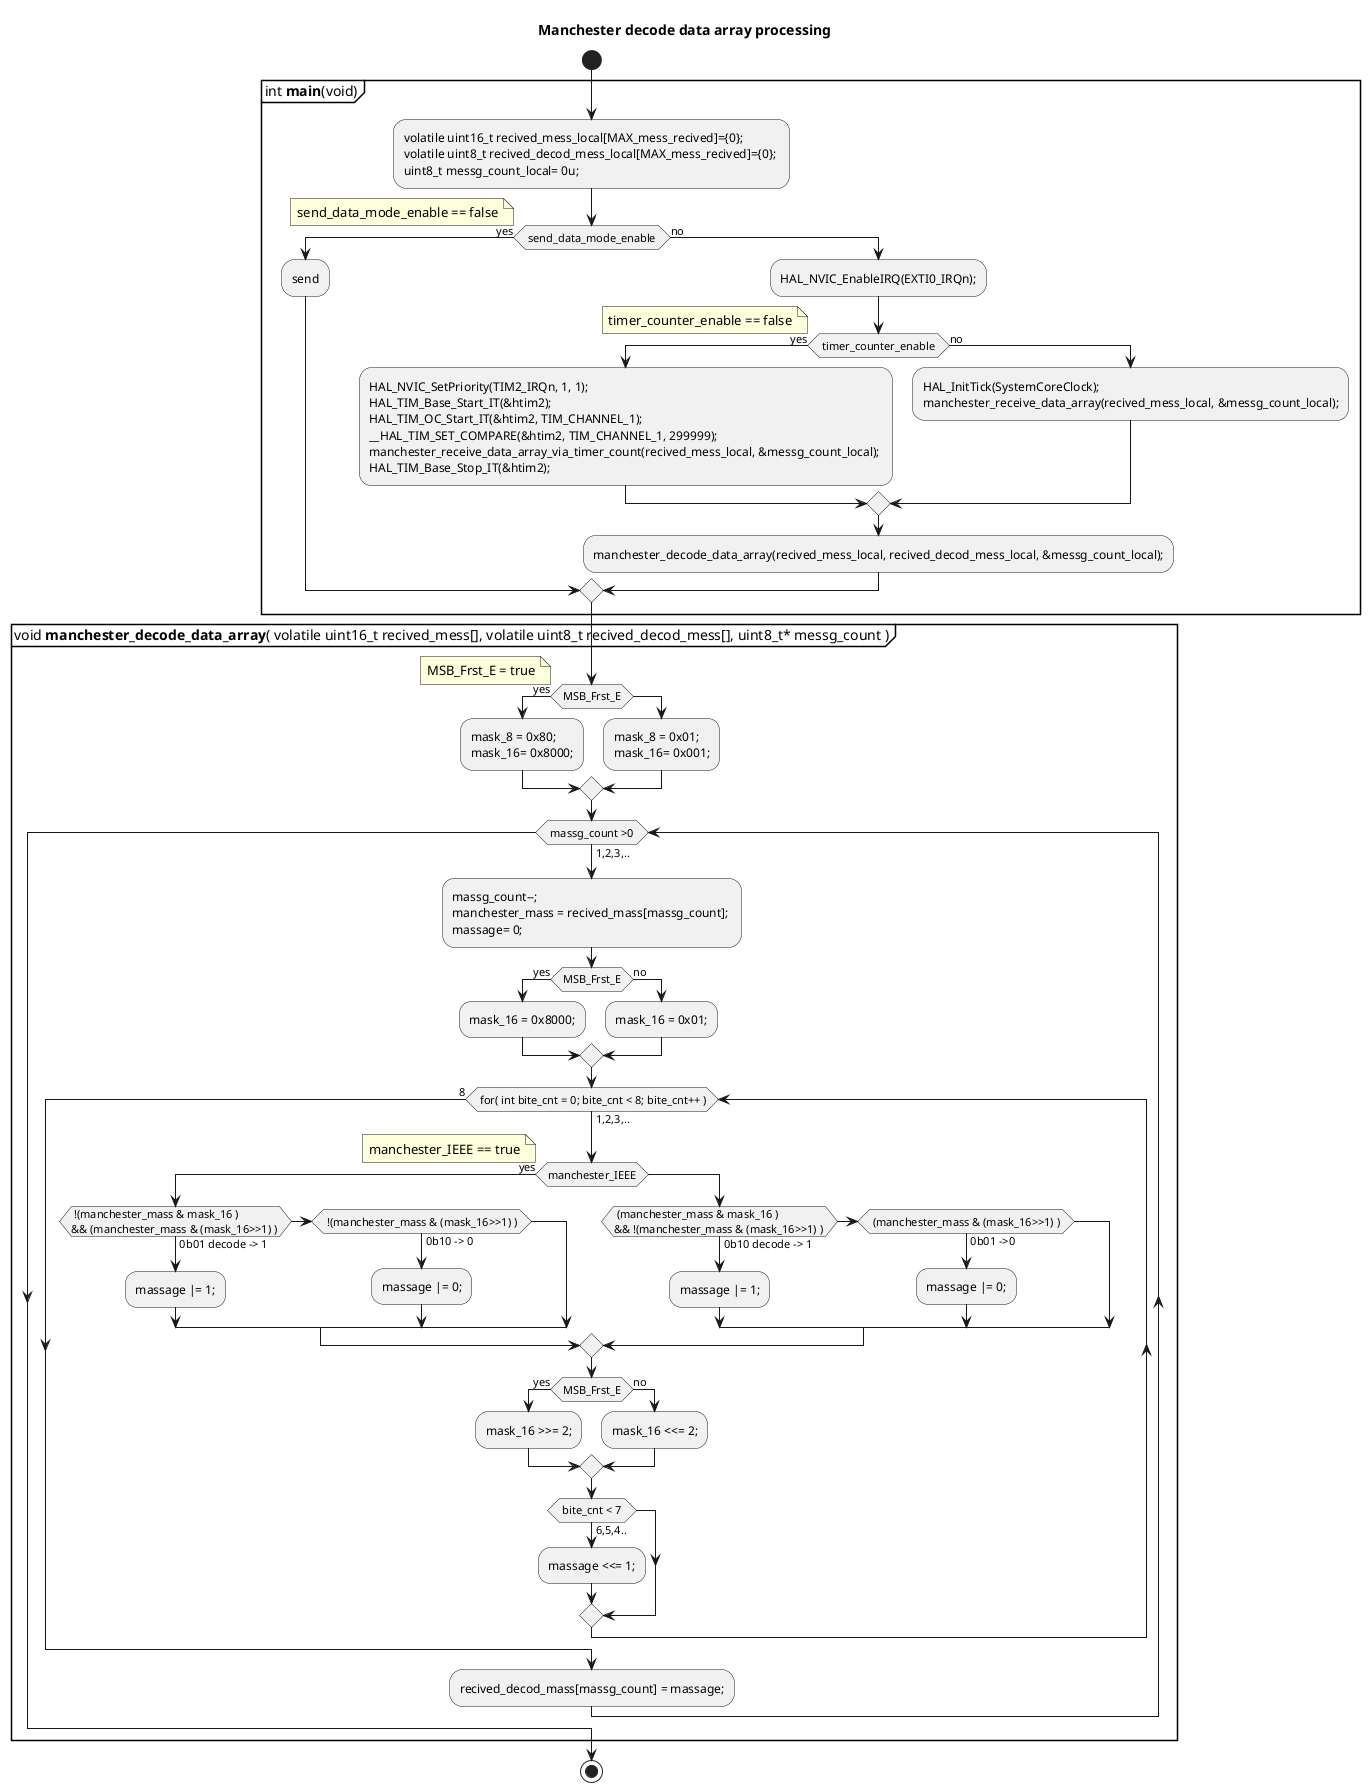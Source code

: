 @startuml
title Manchester decode data array processing
' comment
start
' For write via VScode must by filename.puml
' This set can read 0s signal or 1s signal, but it not read data
' This set read values after Falling or Rising, but not between 

partition "int **main**(void)" {
    :volatile uint16_t recived_mess_local[MAX_mess_recived]={0}; \nvolatile uint8_t recived_decod_mess_local[MAX_mess_recived]={0}; \nuint8_t messg_count_local= 0u;;

if ( send_data_mode_enable ) then (yes)
    :send;
else (no)
	:HAL_NVIC_EnableIRQ(EXTI0_IRQn);;
    if ( timer_counter_enable ) then (yes)
		:HAL_NVIC_SetPriority(TIM2_IRQn, 1, 1); \nHAL_TIM_Base_Start_IT(&htim2); \nHAL_TIM_OC_Start_IT(&htim2, TIM_CHANNEL_1); \n__HAL_TIM_SET_COMPARE(&htim2, TIM_CHANNEL_1, 299999); \nmanchester_receive_data_array_via_timer_count(recived_mess_local, &messg_count_local); \nHAL_TIM_Base_Stop_IT(&htim2);;
		' :receive with timer in compare mode;
	else (no)
		:HAL_InitTick(SystemCoreClock); \nmanchester_receive_data_array(recived_mess_local, &messg_count_local);;
        ' :receive with system timer;
    endif
    note left: timer_counter_enable == false
    :manchester_decode_data_array(recived_mess_local, recived_decod_mess_local, &messg_count_local);;
endif
note left: send_data_mode_enable == false

 
}



' ----------------- end of  main() ------------------
partition "void **manchester_decode_data_array**( volatile uint16_t recived_mess[], volatile uint8_t recived_decod_mess[], uint8_t* messg_count )" {
	if (MSB_Frst_E) then (yes)
	    :mask_8 = 0x80; \nmask_16= 0x8000;;
    else
	    :mask_8 = 0x01; \nmask_16= 0x001;;
    endif
    note left :MSB_Frst_E = true
    
    while ( massg_count >0 ) is (1,2,3,..)
		:massg_count--; \nmanchester_mass = recived_mass[massg_count]; \nmassage= 0;;
		
		if (MSB_Frst_E) then (yes)
			:mask_16 = 0x8000;;
		else (no)
			:mask_16 = 0x01;;
		endif

		' for loop
		while ( for( int bite_cnt = 0; bite_cnt < 8; bite_cnt++ )) is (1,2,3,..)
			if (manchester_IEEE) then (yes)
			' 0b01 decode -> 1
			
				if ( !(manchester_mass & mask_16 ) \n&& (manchester_mass & (mask_16>>1) ) ) then (0b01 decode -> 1)
					:massage |= 1;;
				elseif ( !(manchester_mass & (mask_16>>1) ) ) then (0b10 -> 0)
					:massage |= 0;;
				endif

			else
			' 0b10 decode -> 1
				if ( (manchester_mass & mask_16 ) \n&& !(manchester_mass & (mask_16>>1) ) ) then (0b10 decode -> 1)
					:massage |= 1;;
				elseif ( (manchester_mass & (mask_16>>1) ) ) then (0b01 ->0)
					:massage |= 0;;
				endif

			endif
		note left :manchester_IEEE == true

			if (MSB_Frst_E) then (yes)
				:mask_16 >>= 2;;
			else (no)
				:mask_16 <<= 2;;
			endif

			if ( bite_cnt < 7 ) then (6,5,4..)
				:massage <<= 1;;
			endif

		endwhile (8)

		:recived_decod_mass[massg_count] = massage;;
	endwhile

':code;
}
stop

@enduml
